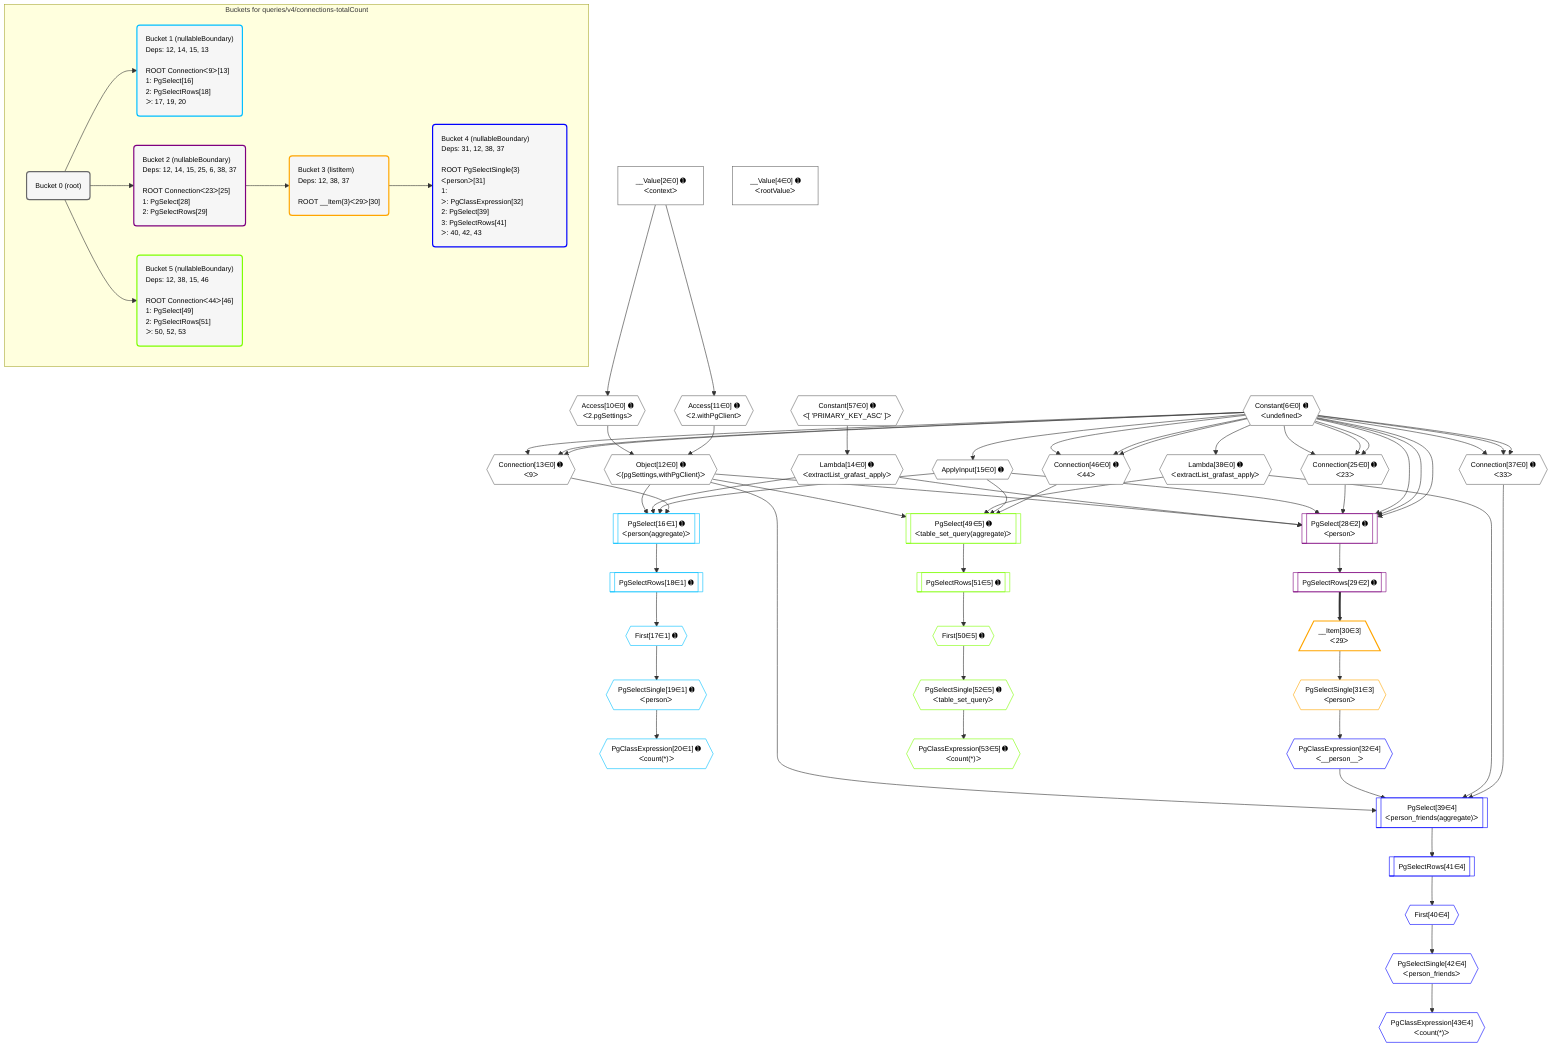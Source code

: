 %%{init: {'themeVariables': { 'fontSize': '12px'}}}%%
graph TD
    classDef path fill:#eee,stroke:#000,color:#000
    classDef plan fill:#fff,stroke-width:1px,color:#000
    classDef itemplan fill:#fff,stroke-width:2px,color:#000
    classDef unbatchedplan fill:#dff,stroke-width:1px,color:#000
    classDef sideeffectplan fill:#fcc,stroke-width:2px,color:#000
    classDef bucket fill:#f6f6f6,color:#000,stroke-width:2px,text-align:left


    %% plan dependencies
    Connection13{{"Connection[13∈0] ➊<br />ᐸ9ᐳ"}}:::plan
    Constant6{{"Constant[6∈0] ➊<br />ᐸundefinedᐳ"}}:::plan
    Constant6 & Constant6 & Constant6 --> Connection13
    Connection25{{"Connection[25∈0] ➊<br />ᐸ23ᐳ"}}:::plan
    Constant6 & Constant6 & Constant6 --> Connection25
    Connection37{{"Connection[37∈0] ➊<br />ᐸ33ᐳ"}}:::plan
    Constant6 & Constant6 & Constant6 --> Connection37
    Connection46{{"Connection[46∈0] ➊<br />ᐸ44ᐳ"}}:::plan
    Constant6 & Constant6 & Constant6 --> Connection46
    Object12{{"Object[12∈0] ➊<br />ᐸ{pgSettings,withPgClient}ᐳ"}}:::plan
    Access10{{"Access[10∈0] ➊<br />ᐸ2.pgSettingsᐳ"}}:::plan
    Access11{{"Access[11∈0] ➊<br />ᐸ2.withPgClientᐳ"}}:::plan
    Access10 & Access11 --> Object12
    __Value2["__Value[2∈0] ➊<br />ᐸcontextᐳ"]:::plan
    __Value2 --> Access10
    __Value2 --> Access11
    Lambda14{{"Lambda[14∈0] ➊<br />ᐸextractList_grafast_applyᐳ"}}:::plan
    Constant57{{"Constant[57∈0] ➊<br />ᐸ[ 'PRIMARY_KEY_ASC' ]ᐳ"}}:::plan
    Constant57 --> Lambda14
    ApplyInput15{{"ApplyInput[15∈0] ➊"}}:::plan
    Constant6 --> ApplyInput15
    Lambda38{{"Lambda[38∈0] ➊<br />ᐸextractList_grafast_applyᐳ"}}:::plan
    Constant6 --> Lambda38
    __Value4["__Value[4∈0] ➊<br />ᐸrootValueᐳ"]:::plan
    PgSelect16[["PgSelect[16∈1] ➊<br />ᐸperson(aggregate)ᐳ"]]:::plan
    Object12 & Lambda14 & ApplyInput15 & Connection13 --> PgSelect16
    First17{{"First[17∈1] ➊"}}:::plan
    PgSelectRows18[["PgSelectRows[18∈1] ➊"]]:::plan
    PgSelectRows18 --> First17
    PgSelect16 --> PgSelectRows18
    PgSelectSingle19{{"PgSelectSingle[19∈1] ➊<br />ᐸpersonᐳ"}}:::plan
    First17 --> PgSelectSingle19
    PgClassExpression20{{"PgClassExpression[20∈1] ➊<br />ᐸcount(*)ᐳ"}}:::plan
    PgSelectSingle19 --> PgClassExpression20
    PgSelect28[["PgSelect[28∈2] ➊<br />ᐸpersonᐳ"]]:::plan
    Object12 & Lambda14 & ApplyInput15 & Connection25 & Constant6 & Constant6 & Constant6 --> PgSelect28
    PgSelectRows29[["PgSelectRows[29∈2] ➊"]]:::plan
    PgSelect28 --> PgSelectRows29
    __Item30[/"__Item[30∈3]<br />ᐸ29ᐳ"\]:::itemplan
    PgSelectRows29 ==> __Item30
    PgSelectSingle31{{"PgSelectSingle[31∈3]<br />ᐸpersonᐳ"}}:::plan
    __Item30 --> PgSelectSingle31
    PgSelect39[["PgSelect[39∈4]<br />ᐸperson_friends(aggregate)ᐳ"]]:::plan
    PgClassExpression32{{"PgClassExpression[32∈4]<br />ᐸ__person__ᐳ"}}:::plan
    Object12 & PgClassExpression32 & Lambda38 & Connection37 --> PgSelect39
    PgSelectSingle31 --> PgClassExpression32
    First40{{"First[40∈4]"}}:::plan
    PgSelectRows41[["PgSelectRows[41∈4]"]]:::plan
    PgSelectRows41 --> First40
    PgSelect39 --> PgSelectRows41
    PgSelectSingle42{{"PgSelectSingle[42∈4]<br />ᐸperson_friendsᐳ"}}:::plan
    First40 --> PgSelectSingle42
    PgClassExpression43{{"PgClassExpression[43∈4]<br />ᐸcount(*)ᐳ"}}:::plan
    PgSelectSingle42 --> PgClassExpression43
    PgSelect49[["PgSelect[49∈5] ➊<br />ᐸtable_set_query(aggregate)ᐳ"]]:::plan
    Object12 & Lambda38 & ApplyInput15 & Connection46 --> PgSelect49
    First50{{"First[50∈5] ➊"}}:::plan
    PgSelectRows51[["PgSelectRows[51∈5] ➊"]]:::plan
    PgSelectRows51 --> First50
    PgSelect49 --> PgSelectRows51
    PgSelectSingle52{{"PgSelectSingle[52∈5] ➊<br />ᐸtable_set_queryᐳ"}}:::plan
    First50 --> PgSelectSingle52
    PgClassExpression53{{"PgClassExpression[53∈5] ➊<br />ᐸcount(*)ᐳ"}}:::plan
    PgSelectSingle52 --> PgClassExpression53

    %% define steps

    subgraph "Buckets for queries/v4/connections-totalCount"
    Bucket0("Bucket 0 (root)"):::bucket
    classDef bucket0 stroke:#696969
    class Bucket0,__Value2,__Value4,Constant6,Access10,Access11,Object12,Connection13,Lambda14,ApplyInput15,Connection25,Connection37,Lambda38,Connection46,Constant57 bucket0
    Bucket1("Bucket 1 (nullableBoundary)<br />Deps: 12, 14, 15, 13<br /><br />ROOT Connectionᐸ9ᐳ[13]<br />1: PgSelect[16]<br />2: PgSelectRows[18]<br />ᐳ: 17, 19, 20"):::bucket
    classDef bucket1 stroke:#00bfff
    class Bucket1,PgSelect16,First17,PgSelectRows18,PgSelectSingle19,PgClassExpression20 bucket1
    Bucket2("Bucket 2 (nullableBoundary)<br />Deps: 12, 14, 15, 25, 6, 38, 37<br /><br />ROOT Connectionᐸ23ᐳ[25]<br />1: PgSelect[28]<br />2: PgSelectRows[29]"):::bucket
    classDef bucket2 stroke:#7f007f
    class Bucket2,PgSelect28,PgSelectRows29 bucket2
    Bucket3("Bucket 3 (listItem)<br />Deps: 12, 38, 37<br /><br />ROOT __Item{3}ᐸ29ᐳ[30]"):::bucket
    classDef bucket3 stroke:#ffa500
    class Bucket3,__Item30,PgSelectSingle31 bucket3
    Bucket4("Bucket 4 (nullableBoundary)<br />Deps: 31, 12, 38, 37<br /><br />ROOT PgSelectSingle{3}ᐸpersonᐳ[31]<br />1: <br />ᐳ: PgClassExpression[32]<br />2: PgSelect[39]<br />3: PgSelectRows[41]<br />ᐳ: 40, 42, 43"):::bucket
    classDef bucket4 stroke:#0000ff
    class Bucket4,PgClassExpression32,PgSelect39,First40,PgSelectRows41,PgSelectSingle42,PgClassExpression43 bucket4
    Bucket5("Bucket 5 (nullableBoundary)<br />Deps: 12, 38, 15, 46<br /><br />ROOT Connectionᐸ44ᐳ[46]<br />1: PgSelect[49]<br />2: PgSelectRows[51]<br />ᐳ: 50, 52, 53"):::bucket
    classDef bucket5 stroke:#7fff00
    class Bucket5,PgSelect49,First50,PgSelectRows51,PgSelectSingle52,PgClassExpression53 bucket5
    Bucket0 --> Bucket1 & Bucket2 & Bucket5
    Bucket2 --> Bucket3
    Bucket3 --> Bucket4
    end